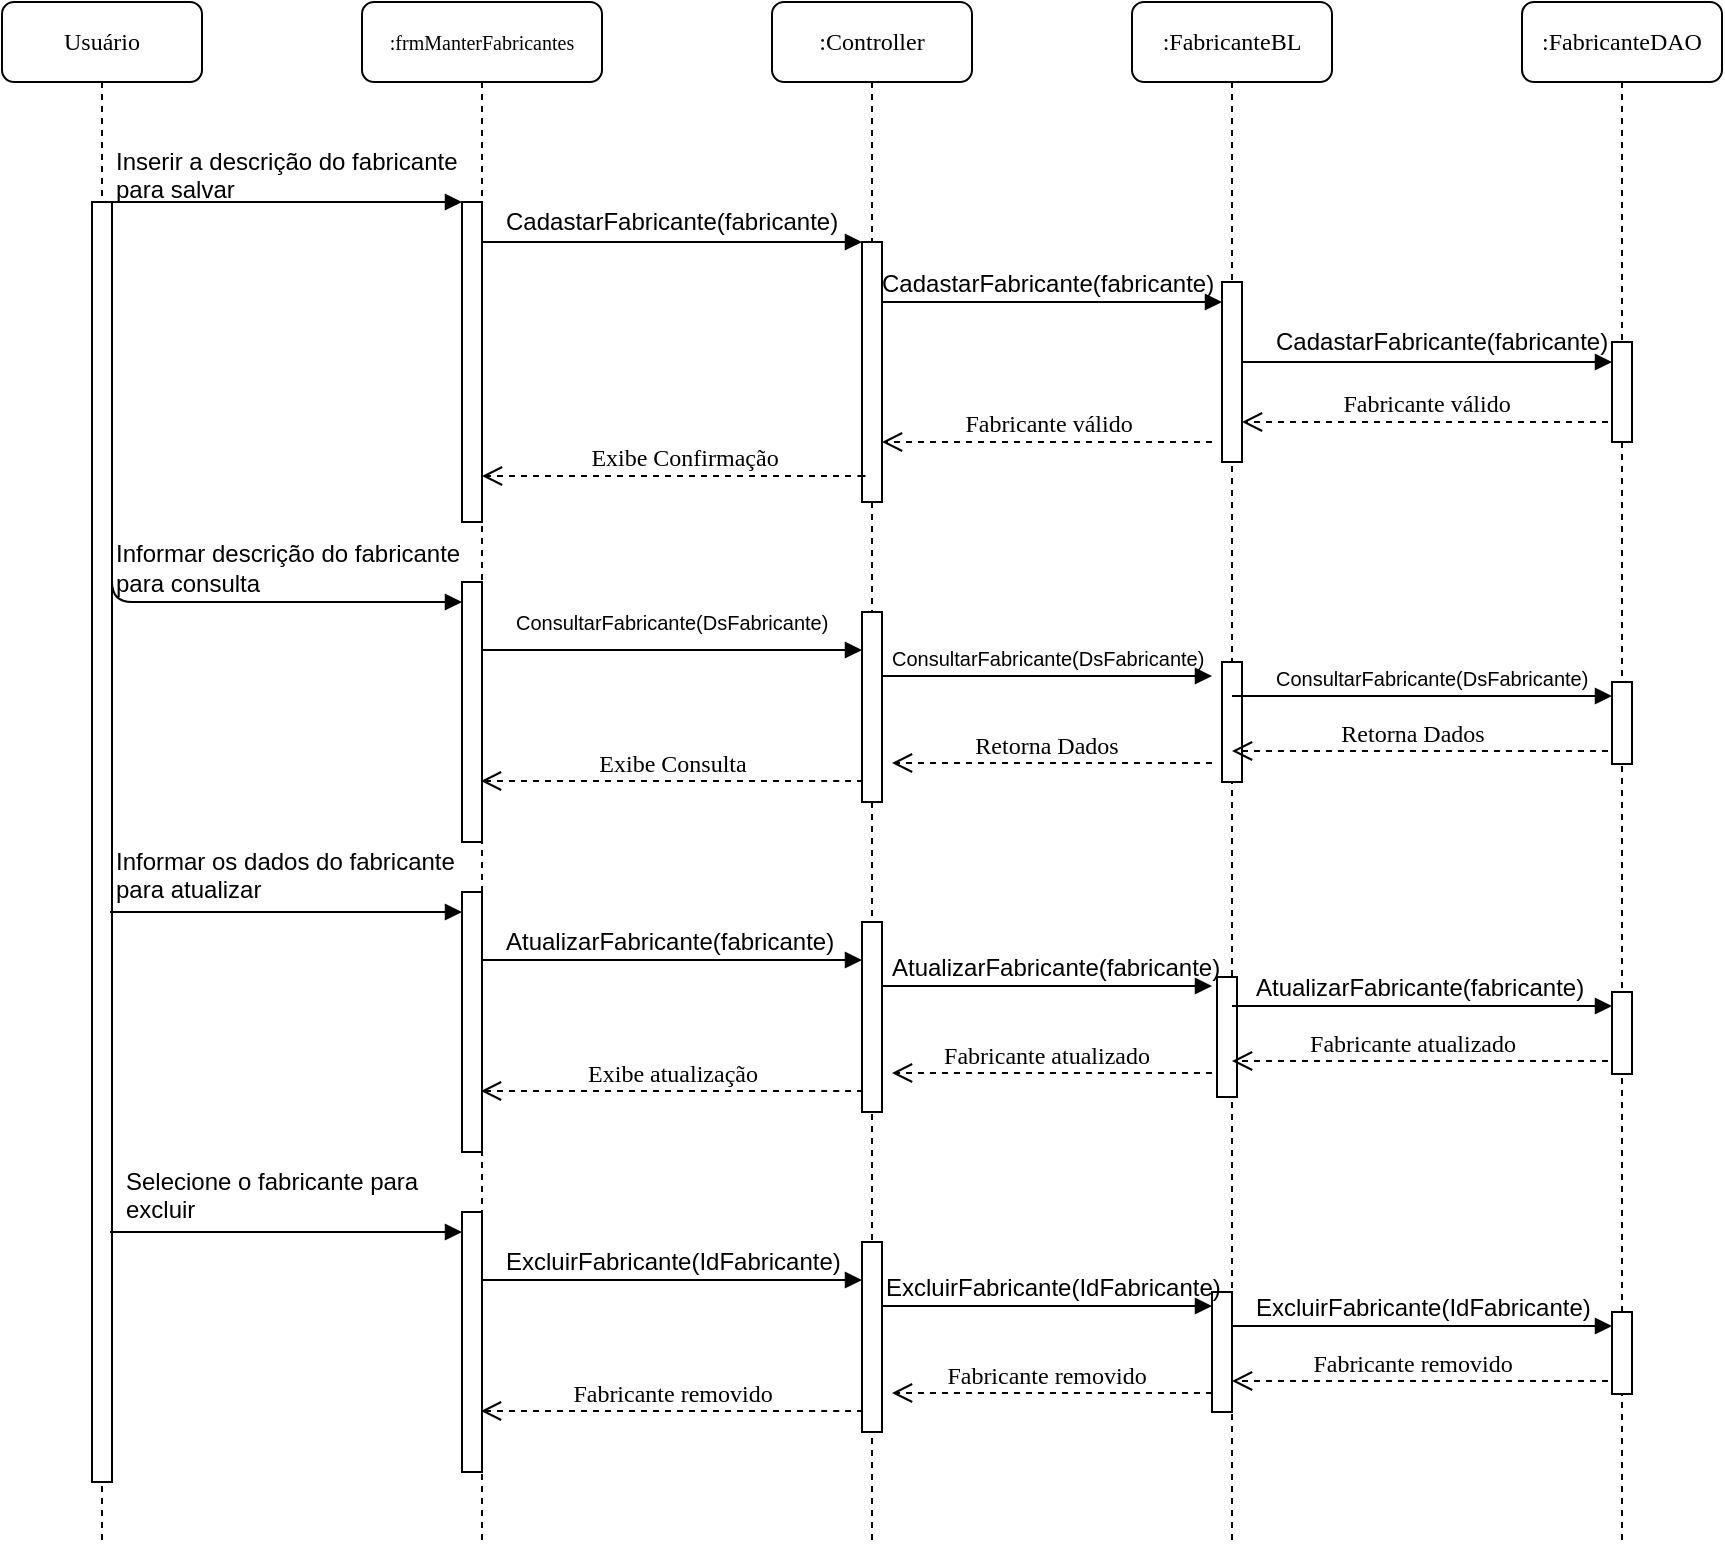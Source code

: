 <mxfile version="12.3.2" pages="1"><diagram name="Page-1" id="13e1069c-82ec-6db2-03f1-153e76fe0fe0"><mxGraphModel dx="2031" dy="1209" grid="1" gridSize="10" guides="1" tooltips="1" connect="1" arrows="1" fold="1" page="1" pageScale="1" pageWidth="1100" pageHeight="850" background="#ffffff" math="0" shadow="0"><root><mxCell id="0"/><mxCell id="1" parent="0"/><mxCell id="7baba1c4bc27f4b0-2" value="&lt;font style=&quot;font-size: 10px&quot;&gt;:frmManterFabricantes&lt;/font&gt;" style="shape=umlLifeline;perimeter=lifelinePerimeter;whiteSpace=wrap;html=1;container=1;collapsible=0;recursiveResize=0;outlineConnect=0;rounded=1;shadow=0;comic=0;labelBackgroundColor=none;strokeColor=#000000;strokeWidth=1;fillColor=#FFFFFF;fontFamily=Verdana;fontSize=12;fontColor=#000000;align=center;" parent="1" vertex="1"><mxGeometry x="260" y="39" width="120" height="770" as="geometry"/></mxCell><mxCell id="7baba1c4bc27f4b0-10" value="" style="html=1;points=[];perimeter=orthogonalPerimeter;rounded=0;shadow=0;comic=0;labelBackgroundColor=none;strokeColor=#000000;strokeWidth=1;fillColor=#FFFFFF;fontFamily=Verdana;fontSize=12;fontColor=#000000;align=center;" parent="7baba1c4bc27f4b0-2" vertex="1"><mxGeometry x="50" y="100" width="10" height="160" as="geometry"/></mxCell><mxCell id="7baba1c4bc27f4b0-3" value=":Controller" style="shape=umlLifeline;perimeter=lifelinePerimeter;whiteSpace=wrap;html=1;container=1;collapsible=0;recursiveResize=0;outlineConnect=0;rounded=1;shadow=0;comic=0;labelBackgroundColor=none;strokeColor=#000000;strokeWidth=1;fillColor=#FFFFFF;fontFamily=Verdana;fontSize=12;fontColor=#000000;align=center;" parent="1" vertex="1"><mxGeometry x="465" y="39" width="100" height="770" as="geometry"/></mxCell><mxCell id="7baba1c4bc27f4b0-13" value="" style="html=1;points=[];perimeter=orthogonalPerimeter;rounded=0;shadow=0;comic=0;labelBackgroundColor=none;strokeColor=#000000;strokeWidth=1;fillColor=#FFFFFF;fontFamily=Verdana;fontSize=12;fontColor=#000000;align=center;" parent="7baba1c4bc27f4b0-3" vertex="1"><mxGeometry x="45" y="120" width="10" height="130" as="geometry"/></mxCell><mxCell id="RoTzhJJw-C5BGX7JQ9Yz-21" value="" style="html=1;points=[];perimeter=orthogonalPerimeter;rounded=0;shadow=0;comic=0;labelBackgroundColor=none;strokeColor=#000000;strokeWidth=1;fillColor=#FFFFFF;fontFamily=Verdana;fontSize=12;fontColor=#000000;align=center;" parent="7baba1c4bc27f4b0-3" vertex="1"><mxGeometry x="45" y="305" width="10" height="95" as="geometry"/></mxCell><mxCell id="7baba1c4bc27f4b0-4" value=":FabricanteBL" style="shape=umlLifeline;perimeter=lifelinePerimeter;whiteSpace=wrap;html=1;container=1;collapsible=0;recursiveResize=0;outlineConnect=0;rounded=1;shadow=0;comic=0;labelBackgroundColor=none;strokeColor=#000000;strokeWidth=1;fillColor=#FFFFFF;fontFamily=Verdana;fontSize=12;fontColor=#000000;align=center;" parent="1" vertex="1"><mxGeometry x="645" y="39" width="100" height="770" as="geometry"/></mxCell><mxCell id="7baba1c4bc27f4b0-16" value="" style="html=1;points=[];perimeter=orthogonalPerimeter;rounded=0;shadow=0;comic=0;labelBackgroundColor=none;strokeColor=#000000;strokeWidth=1;fillColor=#FFFFFF;fontFamily=Verdana;fontSize=12;fontColor=#000000;align=center;" parent="7baba1c4bc27f4b0-4" vertex="1"><mxGeometry x="45" y="140" width="10" height="90" as="geometry"/></mxCell><mxCell id="RoTzhJJw-C5BGX7JQ9Yz-22" value="" style="html=1;points=[];perimeter=orthogonalPerimeter;rounded=0;shadow=0;comic=0;labelBackgroundColor=none;strokeColor=#000000;strokeWidth=1;fillColor=#FFFFFF;fontFamily=Verdana;fontSize=12;fontColor=#000000;align=center;" parent="7baba1c4bc27f4b0-4" vertex="1"><mxGeometry x="45" y="330" width="10" height="60" as="geometry"/></mxCell><mxCell id="7baba1c4bc27f4b0-5" value=":FabricanteDAO" style="shape=umlLifeline;perimeter=lifelinePerimeter;whiteSpace=wrap;html=1;container=1;collapsible=0;recursiveResize=0;outlineConnect=0;rounded=1;shadow=0;comic=0;labelBackgroundColor=none;strokeColor=#000000;strokeWidth=1;fillColor=#FFFFFF;fontFamily=Verdana;fontSize=12;fontColor=#000000;align=center;" parent="1" vertex="1"><mxGeometry x="840" y="39" width="100" height="770" as="geometry"/></mxCell><mxCell id="RoTzhJJw-C5BGX7JQ9Yz-10" value="" style="html=1;points=[];perimeter=orthogonalPerimeter;rounded=0;shadow=0;comic=0;labelBackgroundColor=none;strokeColor=#000000;strokeWidth=1;fillColor=#FFFFFF;fontFamily=Verdana;fontSize=12;fontColor=#000000;align=center;" parent="7baba1c4bc27f4b0-5" vertex="1"><mxGeometry x="45" y="170" width="10" height="50" as="geometry"/></mxCell><mxCell id="RoTzhJJw-C5BGX7JQ9Yz-23" value="" style="html=1;points=[];perimeter=orthogonalPerimeter;rounded=0;shadow=0;comic=0;labelBackgroundColor=none;strokeColor=#000000;strokeWidth=1;fillColor=#FFFFFF;fontFamily=Verdana;fontSize=12;fontColor=#000000;align=center;" parent="7baba1c4bc27f4b0-5" vertex="1"><mxGeometry x="45" y="340" width="10" height="41" as="geometry"/></mxCell><mxCell id="7baba1c4bc27f4b0-8" value="Usuário" style="shape=umlLifeline;perimeter=lifelinePerimeter;whiteSpace=wrap;html=1;container=1;collapsible=0;recursiveResize=0;outlineConnect=0;rounded=1;shadow=0;comic=0;labelBackgroundColor=none;strokeColor=#000000;strokeWidth=1;fillColor=#FFFFFF;fontFamily=Verdana;fontSize=12;fontColor=#000000;align=center;" parent="1" vertex="1"><mxGeometry x="80" y="39" width="100" height="770" as="geometry"/></mxCell><mxCell id="7baba1c4bc27f4b0-9" value="" style="html=1;points=[];perimeter=orthogonalPerimeter;rounded=0;shadow=0;comic=0;labelBackgroundColor=none;strokeColor=#000000;strokeWidth=1;fillColor=#FFFFFF;fontFamily=Verdana;fontSize=12;fontColor=#000000;align=center;" parent="7baba1c4bc27f4b0-8" vertex="1"><mxGeometry x="45" y="100" width="10" height="640" as="geometry"/></mxCell><mxCell id="7baba1c4bc27f4b0-17" value="" style="html=1;verticalAlign=bottom;endArrow=block;labelBackgroundColor=none;fontFamily=Verdana;fontSize=12;edgeStyle=elbowEdgeStyle;elbow=vertical;" parent="1" source="7baba1c4bc27f4b0-13" target="7baba1c4bc27f4b0-16" edge="1"><mxGeometry relative="1" as="geometry"><mxPoint x="565" y="179" as="sourcePoint"/><Array as="points"><mxPoint x="575" y="189"/><mxPoint x="605" y="199"/><mxPoint x="515" y="179"/></Array></mxGeometry></mxCell><mxCell id="7baba1c4bc27f4b0-20" value="" style="html=1;verticalAlign=bottom;endArrow=block;labelBackgroundColor=none;fontFamily=Verdana;fontSize=12;edgeStyle=elbowEdgeStyle;elbow=vertical;" parent="1" source="7baba1c4bc27f4b0-16" target="RoTzhJJw-C5BGX7JQ9Yz-10" edge="1"><mxGeometry x="0.308" y="10" relative="1" as="geometry"><mxPoint x="705" y="189" as="sourcePoint"/><mxPoint x="815" y="239" as="targetPoint"/><Array as="points"><mxPoint x="815" y="219"/><mxPoint x="745" y="239"/><mxPoint x="765" y="189"/></Array><mxPoint as="offset"/></mxGeometry></mxCell><mxCell id="7baba1c4bc27f4b0-11" value="" style="html=1;verticalAlign=bottom;endArrow=block;entryX=0;entryY=0;labelBackgroundColor=none;fontFamily=Verdana;fontSize=12;edgeStyle=elbowEdgeStyle;elbow=vertical;" parent="1" source="7baba1c4bc27f4b0-9" target="7baba1c4bc27f4b0-10" edge="1"><mxGeometry relative="1" as="geometry"><mxPoint x="275" y="149" as="sourcePoint"/></mxGeometry></mxCell><mxCell id="7baba1c4bc27f4b0-14" value="" style="html=1;verticalAlign=bottom;endArrow=block;entryX=0;entryY=0;labelBackgroundColor=none;fontFamily=Verdana;fontSize=12;edgeStyle=elbowEdgeStyle;elbow=vertical;" parent="1" source="7baba1c4bc27f4b0-10" target="7baba1c4bc27f4b0-13" edge="1"><mxGeometry relative="1" as="geometry"><mxPoint x="425" y="159" as="sourcePoint"/></mxGeometry></mxCell><mxCell id="RoTzhJJw-C5BGX7JQ9Yz-1" value="CadastarFabricante(fabricante)" style="text;html=1;resizable=0;points=[];autosize=1;align=left;verticalAlign=top;spacingTop=-4;" parent="1" vertex="1"><mxGeometry x="330" y="139" width="180" height="20" as="geometry"/></mxCell><mxCell id="RoTzhJJw-C5BGX7JQ9Yz-5" value="Inserir a descrição do fabricante &lt;br&gt;para&amp;nbsp;salvar" style="text;html=1;resizable=0;points=[];autosize=1;align=left;verticalAlign=top;spacingTop=-4;" parent="1" vertex="1"><mxGeometry x="135" y="109" width="190" height="30" as="geometry"/></mxCell><mxCell id="RoTzhJJw-C5BGX7JQ9Yz-6" value="CadastarFabricante(fabricante)" style="text;html=1;resizable=0;points=[];autosize=1;align=left;verticalAlign=top;spacingTop=-4;" parent="1" vertex="1"><mxGeometry x="517.5" y="170" width="180" height="20" as="geometry"/></mxCell><mxCell id="RoTzhJJw-C5BGX7JQ9Yz-9" value="CadastarFabricante(fabricante)" style="text;html=1;resizable=0;points=[];autosize=1;align=left;verticalAlign=top;spacingTop=-4;" parent="1" vertex="1"><mxGeometry x="715" y="199" width="180" height="20" as="geometry"/></mxCell><mxCell id="RoTzhJJw-C5BGX7JQ9Yz-11" value="Fabricante válido" style="html=1;verticalAlign=bottom;endArrow=open;dashed=1;endSize=8;labelBackgroundColor=none;fontFamily=Verdana;fontSize=12;edgeStyle=elbowEdgeStyle;elbow=vertical;" parent="1" target="7baba1c4bc27f4b0-16" edge="1"><mxGeometry relative="1" as="geometry"><mxPoint x="715" y="280" as="targetPoint"/><Array as="points"><mxPoint x="845" y="249"/></Array><mxPoint x="883" y="249" as="sourcePoint"/></mxGeometry></mxCell><mxCell id="RoTzhJJw-C5BGX7JQ9Yz-12" value="Fabricante válido" style="html=1;verticalAlign=bottom;endArrow=open;dashed=1;endSize=8;labelBackgroundColor=none;fontFamily=Verdana;fontSize=12;edgeStyle=elbowEdgeStyle;elbow=vertical;" parent="1" target="7baba1c4bc27f4b0-13" edge="1"><mxGeometry relative="1" as="geometry"><mxPoint x="535" y="249" as="targetPoint"/><Array as="points"><mxPoint x="645" y="259"/><mxPoint x="665" y="269"/><mxPoint x="645" y="309"/><mxPoint x="675" y="269"/><mxPoint x="515" y="249"/></Array><mxPoint x="685" y="259" as="sourcePoint"/></mxGeometry></mxCell><mxCell id="RoTzhJJw-C5BGX7JQ9Yz-13" value="Exibe Confirmação" style="html=1;verticalAlign=bottom;endArrow=open;dashed=1;endSize=8;labelBackgroundColor=none;fontFamily=Verdana;fontSize=12;edgeStyle=elbowEdgeStyle;elbow=vertical;exitX=-0.129;exitY=0.9;exitDx=0;exitDy=0;exitPerimeter=0;" parent="1" source="7baba1c4bc27f4b0-13" target="7baba1c4bc27f4b0-10" edge="1"><mxGeometry relative="1" as="geometry"><mxPoint x="334" y="328" as="targetPoint"/><Array as="points"><mxPoint x="515" y="276"/><mxPoint x="515" y="328"/></Array><mxPoint x="511" y="289" as="sourcePoint"/></mxGeometry></mxCell><mxCell id="RoTzhJJw-C5BGX7JQ9Yz-14" value="" style="html=1;verticalAlign=bottom;endArrow=block;labelBackgroundColor=none;fontFamily=Verdana;fontSize=12;edgeStyle=elbowEdgeStyle;elbow=vertical;exitX=1;exitY=0.277;exitDx=0;exitDy=0;exitPerimeter=0;" parent="1" source="7baba1c4bc27f4b0-9" target="RoTzhJJw-C5BGX7JQ9Yz-16" edge="1"><mxGeometry relative="1" as="geometry"><mxPoint x="139" y="339" as="sourcePoint"/><mxPoint x="305" y="349" as="targetPoint"/><Array as="points"><mxPoint x="285" y="339"/></Array></mxGeometry></mxCell><mxCell id="RoTzhJJw-C5BGX7JQ9Yz-15" value="Informar descrição do fabricante&lt;br&gt;para consulta" style="text;html=1;resizable=0;points=[];autosize=1;align=left;verticalAlign=middle;spacingTop=-4;" parent="1" vertex="1"><mxGeometry x="135" y="309" width="190" height="30" as="geometry"/></mxCell><mxCell id="RoTzhJJw-C5BGX7JQ9Yz-16" value="" style="html=1;points=[];perimeter=orthogonalPerimeter;rounded=0;shadow=0;comic=0;labelBackgroundColor=none;strokeColor=#000000;strokeWidth=1;fillColor=#FFFFFF;fontFamily=Verdana;fontSize=12;fontColor=#000000;align=center;" parent="1" vertex="1"><mxGeometry x="310" y="329" width="10" height="130" as="geometry"/></mxCell><mxCell id="RoTzhJJw-C5BGX7JQ9Yz-24" value="&lt;font style=&quot;font-size: 10px&quot;&gt;ConsultarFabricante(DsFabricante)&lt;/font&gt;" style="text;html=1;resizable=0;points=[];autosize=1;align=left;verticalAlign=top;spacingTop=-4;" parent="1" vertex="1"><mxGeometry x="335" y="339" width="170" height="20" as="geometry"/></mxCell><mxCell id="RoTzhJJw-C5BGX7JQ9Yz-25" value="" style="html=1;verticalAlign=bottom;endArrow=block;entryX=0;entryY=0;labelBackgroundColor=none;fontFamily=Verdana;fontSize=12;edgeStyle=elbowEdgeStyle;elbow=vertical;" parent="1" edge="1"><mxGeometry relative="1" as="geometry"><mxPoint x="320" y="363" as="sourcePoint"/><mxPoint x="510" y="363" as="targetPoint"/></mxGeometry></mxCell><mxCell id="RoTzhJJw-C5BGX7JQ9Yz-26" value="" style="html=1;verticalAlign=bottom;endArrow=block;labelBackgroundColor=none;fontFamily=Verdana;fontSize=12;edgeStyle=elbowEdgeStyle;elbow=vertical;" parent="1" edge="1"><mxGeometry relative="1" as="geometry"><mxPoint x="520" y="376" as="sourcePoint"/><mxPoint x="685" y="376" as="targetPoint"/></mxGeometry></mxCell><mxCell id="RoTzhJJw-C5BGX7JQ9Yz-27" value="&lt;span style=&quot;font-size: 10px&quot;&gt;ConsultarFabricante(DsFabricante)&lt;/span&gt;" style="text;html=1;resizable=0;points=[];autosize=1;align=left;verticalAlign=top;spacingTop=-4;" parent="1" vertex="1"><mxGeometry x="522.5" y="356.5" width="170" height="20" as="geometry"/></mxCell><mxCell id="RoTzhJJw-C5BGX7JQ9Yz-30" value="&lt;span style=&quot;font-size: 10px&quot;&gt;ConsultarFabricante(DsFabricante)&lt;/span&gt;" style="text;html=1;resizable=0;points=[];autosize=1;align=left;verticalAlign=top;spacingTop=-4;" parent="1" vertex="1"><mxGeometry x="715" y="366.5" width="170" height="20" as="geometry"/></mxCell><mxCell id="RoTzhJJw-C5BGX7JQ9Yz-31" value="" style="html=1;verticalAlign=bottom;endArrow=block;labelBackgroundColor=none;fontFamily=Verdana;fontSize=12;edgeStyle=elbowEdgeStyle;elbow=vertical;" parent="1" edge="1"><mxGeometry x="0.308" y="10" relative="1" as="geometry"><mxPoint x="695" y="386" as="sourcePoint"/><mxPoint x="885.0" y="386" as="targetPoint"/><Array as="points"><mxPoint x="815" y="386"/><mxPoint x="745" y="406"/><mxPoint x="765" y="356"/></Array><mxPoint as="offset"/></mxGeometry></mxCell><mxCell id="RoTzhJJw-C5BGX7JQ9Yz-32" value="Retorna Dados" style="html=1;verticalAlign=bottom;endArrow=open;dashed=1;endSize=8;labelBackgroundColor=none;fontFamily=Verdana;fontSize=12;edgeStyle=elbowEdgeStyle;elbow=vertical;" parent="1" edge="1"><mxGeometry x="0.043" relative="1" as="geometry"><mxPoint x="695" y="413.5" as="targetPoint"/><Array as="points"><mxPoint x="845" y="413.5"/></Array><mxPoint x="883" y="413.5" as="sourcePoint"/><mxPoint as="offset"/></mxGeometry></mxCell><mxCell id="RoTzhJJw-C5BGX7JQ9Yz-33" value="Retorna Dados" style="html=1;verticalAlign=bottom;endArrow=open;dashed=1;endSize=8;labelBackgroundColor=none;fontFamily=Verdana;fontSize=12;edgeStyle=elbowEdgeStyle;elbow=vertical;" parent="1" edge="1"><mxGeometry x="0.043" relative="1" as="geometry"><mxPoint x="525" y="420" as="targetPoint"/><Array as="points"><mxPoint x="647" y="419.5"/></Array><mxPoint x="685" y="419.5" as="sourcePoint"/><mxPoint as="offset"/></mxGeometry></mxCell><mxCell id="RoTzhJJw-C5BGX7JQ9Yz-35" value="Exibe Consulta" style="html=1;verticalAlign=bottom;endArrow=open;dashed=1;endSize=8;labelBackgroundColor=none;fontFamily=Verdana;fontSize=12;edgeStyle=elbowEdgeStyle;elbow=vertical;" parent="1" edge="1"><mxGeometry relative="1" as="geometry"><mxPoint x="319.5" y="428.5" as="targetPoint"/><Array as="points"><mxPoint x="494.5" y="428.5"/><mxPoint x="514.5" y="467.5"/></Array><mxPoint x="510.5" y="428.5" as="sourcePoint"/></mxGeometry></mxCell><mxCell id="RoTzhJJw-C5BGX7JQ9Yz-36" value="" style="html=1;points=[];perimeter=orthogonalPerimeter;rounded=0;shadow=0;comic=0;labelBackgroundColor=none;strokeColor=#000000;strokeWidth=1;fillColor=#FFFFFF;fontFamily=Verdana;fontSize=12;fontColor=#000000;align=center;" parent="1" vertex="1"><mxGeometry x="510" y="499" width="10" height="95" as="geometry"/></mxCell><mxCell id="RoTzhJJw-C5BGX7JQ9Yz-37" value="" style="html=1;points=[];perimeter=orthogonalPerimeter;rounded=0;shadow=0;comic=0;labelBackgroundColor=none;strokeColor=#000000;strokeWidth=1;fillColor=#FFFFFF;fontFamily=Verdana;fontSize=12;fontColor=#000000;align=center;" parent="1" vertex="1"><mxGeometry x="687.5" y="526.5" width="10" height="60" as="geometry"/></mxCell><mxCell id="RoTzhJJw-C5BGX7JQ9Yz-38" value="" style="html=1;points=[];perimeter=orthogonalPerimeter;rounded=0;shadow=0;comic=0;labelBackgroundColor=none;strokeColor=#000000;strokeWidth=1;fillColor=#FFFFFF;fontFamily=Verdana;fontSize=12;fontColor=#000000;align=center;" parent="1" vertex="1"><mxGeometry x="885" y="534" width="10" height="41" as="geometry"/></mxCell><mxCell id="RoTzhJJw-C5BGX7JQ9Yz-39" value="" style="html=1;verticalAlign=bottom;endArrow=block;labelBackgroundColor=none;fontFamily=Verdana;fontSize=12;edgeStyle=elbowEdgeStyle;elbow=vertical;exitX=0.95;exitY=0.323;exitDx=0;exitDy=0;exitPerimeter=0;" parent="1" target="RoTzhJJw-C5BGX7JQ9Yz-41" edge="1"><mxGeometry relative="1" as="geometry"><mxPoint x="134" y="494" as="sourcePoint"/><mxPoint x="305" y="504" as="targetPoint"/><Array as="points"><mxPoint x="285" y="494"/></Array></mxGeometry></mxCell><mxCell id="RoTzhJJw-C5BGX7JQ9Yz-40" value="Informar os dados do fabricante&lt;br&gt;para atualizar" style="text;html=1;resizable=0;points=[];autosize=1;align=left;verticalAlign=top;spacingTop=-4;" parent="1" vertex="1"><mxGeometry x="135" y="459" width="180" height="30" as="geometry"/></mxCell><mxCell id="RoTzhJJw-C5BGX7JQ9Yz-41" value="" style="html=1;points=[];perimeter=orthogonalPerimeter;rounded=0;shadow=0;comic=0;labelBackgroundColor=none;strokeColor=#000000;strokeWidth=1;fillColor=#FFFFFF;fontFamily=Verdana;fontSize=12;fontColor=#000000;align=center;" parent="1" vertex="1"><mxGeometry x="310" y="484" width="10" height="130" as="geometry"/></mxCell><mxCell id="RoTzhJJw-C5BGX7JQ9Yz-42" value="AtualizarFabricante(fabricante)" style="text;html=1;resizable=0;points=[];autosize=1;align=left;verticalAlign=top;spacingTop=-4;" parent="1" vertex="1"><mxGeometry x="330" y="499" width="180" height="20" as="geometry"/></mxCell><mxCell id="RoTzhJJw-C5BGX7JQ9Yz-43" value="" style="html=1;verticalAlign=bottom;endArrow=block;entryX=0;entryY=0;labelBackgroundColor=none;fontFamily=Verdana;fontSize=12;edgeStyle=elbowEdgeStyle;elbow=vertical;" parent="1" edge="1"><mxGeometry relative="1" as="geometry"><mxPoint x="320" y="518" as="sourcePoint"/><mxPoint x="510" y="518" as="targetPoint"/></mxGeometry></mxCell><mxCell id="RoTzhJJw-C5BGX7JQ9Yz-44" value="" style="html=1;verticalAlign=bottom;endArrow=block;labelBackgroundColor=none;fontFamily=Verdana;fontSize=12;edgeStyle=elbowEdgeStyle;elbow=vertical;" parent="1" edge="1"><mxGeometry relative="1" as="geometry"><mxPoint x="520" y="531" as="sourcePoint"/><mxPoint x="685" y="531" as="targetPoint"/></mxGeometry></mxCell><mxCell id="RoTzhJJw-C5BGX7JQ9Yz-45" value="AtualizarFabricante(fabricante)" style="text;html=1;resizable=0;points=[];autosize=1;align=left;verticalAlign=top;spacingTop=-4;" parent="1" vertex="1"><mxGeometry x="522.5" y="511.5" width="180" height="20" as="geometry"/></mxCell><mxCell id="RoTzhJJw-C5BGX7JQ9Yz-46" value="AtualizarFabricante(fabricante)" style="text;html=1;resizable=0;points=[];autosize=1;align=left;verticalAlign=top;spacingTop=-4;" parent="1" vertex="1"><mxGeometry x="705" y="521.5" width="180" height="20" as="geometry"/></mxCell><mxCell id="RoTzhJJw-C5BGX7JQ9Yz-47" value="" style="html=1;verticalAlign=bottom;endArrow=block;labelBackgroundColor=none;fontFamily=Verdana;fontSize=12;edgeStyle=elbowEdgeStyle;elbow=vertical;" parent="1" edge="1"><mxGeometry x="0.308" y="10" relative="1" as="geometry"><mxPoint x="695" y="541" as="sourcePoint"/><mxPoint x="885.0" y="541" as="targetPoint"/><Array as="points"><mxPoint x="815" y="541"/><mxPoint x="745" y="561"/><mxPoint x="765" y="511"/></Array><mxPoint as="offset"/></mxGeometry></mxCell><mxCell id="RoTzhJJw-C5BGX7JQ9Yz-48" value="Fabricante atualizado" style="html=1;verticalAlign=bottom;endArrow=open;dashed=1;endSize=8;labelBackgroundColor=none;fontFamily=Verdana;fontSize=12;edgeStyle=elbowEdgeStyle;elbow=vertical;" parent="1" edge="1"><mxGeometry x="0.043" relative="1" as="geometry"><mxPoint x="695" y="568.5" as="targetPoint"/><Array as="points"><mxPoint x="845" y="568.5"/></Array><mxPoint x="883" y="568.5" as="sourcePoint"/><mxPoint as="offset"/></mxGeometry></mxCell><mxCell id="RoTzhJJw-C5BGX7JQ9Yz-49" value="Fabricante atualizado" style="html=1;verticalAlign=bottom;endArrow=open;dashed=1;endSize=8;labelBackgroundColor=none;fontFamily=Verdana;fontSize=12;edgeStyle=elbowEdgeStyle;elbow=vertical;" parent="1" edge="1"><mxGeometry x="0.043" relative="1" as="geometry"><mxPoint x="525" y="575" as="targetPoint"/><Array as="points"><mxPoint x="647" y="574.5"/></Array><mxPoint x="685" y="574.5" as="sourcePoint"/><mxPoint as="offset"/></mxGeometry></mxCell><mxCell id="RoTzhJJw-C5BGX7JQ9Yz-50" value="Exibe atualização" style="html=1;verticalAlign=bottom;endArrow=open;dashed=1;endSize=8;labelBackgroundColor=none;fontFamily=Verdana;fontSize=12;edgeStyle=elbowEdgeStyle;elbow=vertical;" parent="1" edge="1"><mxGeometry relative="1" as="geometry"><mxPoint x="319.5" y="583.5" as="targetPoint"/><Array as="points"><mxPoint x="494.5" y="583.5"/><mxPoint x="514.5" y="622.5"/></Array><mxPoint x="510.5" y="583.5" as="sourcePoint"/></mxGeometry></mxCell><mxCell id="RoTzhJJw-C5BGX7JQ9Yz-68" value="" style="html=1;points=[];perimeter=orthogonalPerimeter;rounded=0;shadow=0;comic=0;labelBackgroundColor=none;strokeColor=#000000;strokeWidth=1;fillColor=#FFFFFF;fontFamily=Verdana;fontSize=12;fontColor=#000000;align=center;" parent="1" vertex="1"><mxGeometry x="510" y="659" width="10" height="95" as="geometry"/></mxCell><mxCell id="RoTzhJJw-C5BGX7JQ9Yz-69" value="" style="html=1;points=[];perimeter=orthogonalPerimeter;rounded=0;shadow=0;comic=0;labelBackgroundColor=none;strokeColor=#000000;strokeWidth=1;fillColor=#FFFFFF;fontFamily=Verdana;fontSize=12;fontColor=#000000;align=center;" parent="1" vertex="1"><mxGeometry x="685" y="684" width="10" height="60" as="geometry"/></mxCell><mxCell id="RoTzhJJw-C5BGX7JQ9Yz-70" value="" style="html=1;points=[];perimeter=orthogonalPerimeter;rounded=0;shadow=0;comic=0;labelBackgroundColor=none;strokeColor=#000000;strokeWidth=1;fillColor=#FFFFFF;fontFamily=Verdana;fontSize=12;fontColor=#000000;align=center;" parent="1" vertex="1"><mxGeometry x="885" y="694" width="10" height="41" as="geometry"/></mxCell><mxCell id="RoTzhJJw-C5BGX7JQ9Yz-71" value="" style="html=1;verticalAlign=bottom;endArrow=block;labelBackgroundColor=none;fontFamily=Verdana;fontSize=12;edgeStyle=elbowEdgeStyle;elbow=vertical;exitX=0.95;exitY=0.323;exitDx=0;exitDy=0;exitPerimeter=0;" parent="1" target="RoTzhJJw-C5BGX7JQ9Yz-73" edge="1"><mxGeometry relative="1" as="geometry"><mxPoint x="134" y="654" as="sourcePoint"/><mxPoint x="305" y="664" as="targetPoint"/><Array as="points"><mxPoint x="285" y="654"/></Array></mxGeometry></mxCell><mxCell id="RoTzhJJw-C5BGX7JQ9Yz-72" value="Selecione o fabricante para&lt;br&gt;excluir" style="text;html=1;resizable=0;points=[];autosize=1;align=left;verticalAlign=top;spacingTop=-4;" parent="1" vertex="1"><mxGeometry x="140" y="619" width="160" height="30" as="geometry"/></mxCell><mxCell id="RoTzhJJw-C5BGX7JQ9Yz-73" value="" style="html=1;points=[];perimeter=orthogonalPerimeter;rounded=0;shadow=0;comic=0;labelBackgroundColor=none;strokeColor=#000000;strokeWidth=1;fillColor=#FFFFFF;fontFamily=Verdana;fontSize=12;fontColor=#000000;align=center;" parent="1" vertex="1"><mxGeometry x="310" y="644" width="10" height="130" as="geometry"/></mxCell><mxCell id="RoTzhJJw-C5BGX7JQ9Yz-74" value="ExcluirFabricante(IdFabricante)" style="text;html=1;resizable=0;points=[];autosize=1;align=left;verticalAlign=top;spacingTop=-4;" parent="1" vertex="1"><mxGeometry x="330" y="659" width="180" height="20" as="geometry"/></mxCell><mxCell id="RoTzhJJw-C5BGX7JQ9Yz-75" value="" style="html=1;verticalAlign=bottom;endArrow=block;entryX=0;entryY=0;labelBackgroundColor=none;fontFamily=Verdana;fontSize=12;edgeStyle=elbowEdgeStyle;elbow=vertical;" parent="1" edge="1"><mxGeometry relative="1" as="geometry"><mxPoint x="320" y="678" as="sourcePoint"/><mxPoint x="510" y="678" as="targetPoint"/></mxGeometry></mxCell><mxCell id="RoTzhJJw-C5BGX7JQ9Yz-76" value="" style="html=1;verticalAlign=bottom;endArrow=block;labelBackgroundColor=none;fontFamily=Verdana;fontSize=12;edgeStyle=elbowEdgeStyle;elbow=vertical;" parent="1" edge="1"><mxGeometry relative="1" as="geometry"><mxPoint x="520" y="691" as="sourcePoint"/><mxPoint x="685" y="691" as="targetPoint"/></mxGeometry></mxCell><mxCell id="RoTzhJJw-C5BGX7JQ9Yz-77" value="ExcluirFabricante(IdFabricante)" style="text;html=1;resizable=0;points=[];autosize=1;align=left;verticalAlign=top;spacingTop=-4;" parent="1" vertex="1"><mxGeometry x="520" y="671.5" width="180" height="20" as="geometry"/></mxCell><mxCell id="RoTzhJJw-C5BGX7JQ9Yz-78" value="ExcluirFabricante(IdFabricante)" style="text;html=1;resizable=0;points=[];autosize=1;align=left;verticalAlign=top;spacingTop=-4;" parent="1" vertex="1"><mxGeometry x="705" y="681.5" width="180" height="20" as="geometry"/></mxCell><mxCell id="RoTzhJJw-C5BGX7JQ9Yz-79" value="" style="html=1;verticalAlign=bottom;endArrow=block;labelBackgroundColor=none;fontFamily=Verdana;fontSize=12;edgeStyle=elbowEdgeStyle;elbow=vertical;" parent="1" edge="1"><mxGeometry x="0.308" y="10" relative="1" as="geometry"><mxPoint x="695" y="701" as="sourcePoint"/><mxPoint x="885.0" y="701" as="targetPoint"/><Array as="points"><mxPoint x="815" y="701"/><mxPoint x="745" y="721"/><mxPoint x="765" y="671"/></Array><mxPoint as="offset"/></mxGeometry></mxCell><mxCell id="RoTzhJJw-C5BGX7JQ9Yz-80" value="Fabricante removido" style="html=1;verticalAlign=bottom;endArrow=open;dashed=1;endSize=8;labelBackgroundColor=none;fontFamily=Verdana;fontSize=12;edgeStyle=elbowEdgeStyle;elbow=vertical;" parent="1" edge="1"><mxGeometry x="0.043" relative="1" as="geometry"><mxPoint x="695" y="728.5" as="targetPoint"/><Array as="points"><mxPoint x="845" y="728.5"/></Array><mxPoint x="883" y="728.5" as="sourcePoint"/><mxPoint as="offset"/></mxGeometry></mxCell><mxCell id="RoTzhJJw-C5BGX7JQ9Yz-81" value="Fabricante removido" style="html=1;verticalAlign=bottom;endArrow=open;dashed=1;endSize=8;labelBackgroundColor=none;fontFamily=Verdana;fontSize=12;edgeStyle=elbowEdgeStyle;elbow=vertical;" parent="1" edge="1"><mxGeometry x="0.043" relative="1" as="geometry"><mxPoint x="525" y="735" as="targetPoint"/><Array as="points"><mxPoint x="647" y="734.5"/></Array><mxPoint x="685" y="734.5" as="sourcePoint"/><mxPoint as="offset"/></mxGeometry></mxCell><mxCell id="RoTzhJJw-C5BGX7JQ9Yz-82" value="Fabricante removido" style="html=1;verticalAlign=bottom;endArrow=open;dashed=1;endSize=8;labelBackgroundColor=none;fontFamily=Verdana;fontSize=12;edgeStyle=elbowEdgeStyle;elbow=vertical;" parent="1" edge="1"><mxGeometry relative="1" as="geometry"><mxPoint x="319.5" y="743.5" as="targetPoint"/><Array as="points"><mxPoint x="494.5" y="743.5"/><mxPoint x="514.5" y="782.5"/></Array><mxPoint x="510.5" y="743.5" as="sourcePoint"/></mxGeometry></mxCell></root></mxGraphModel></diagram></mxfile>